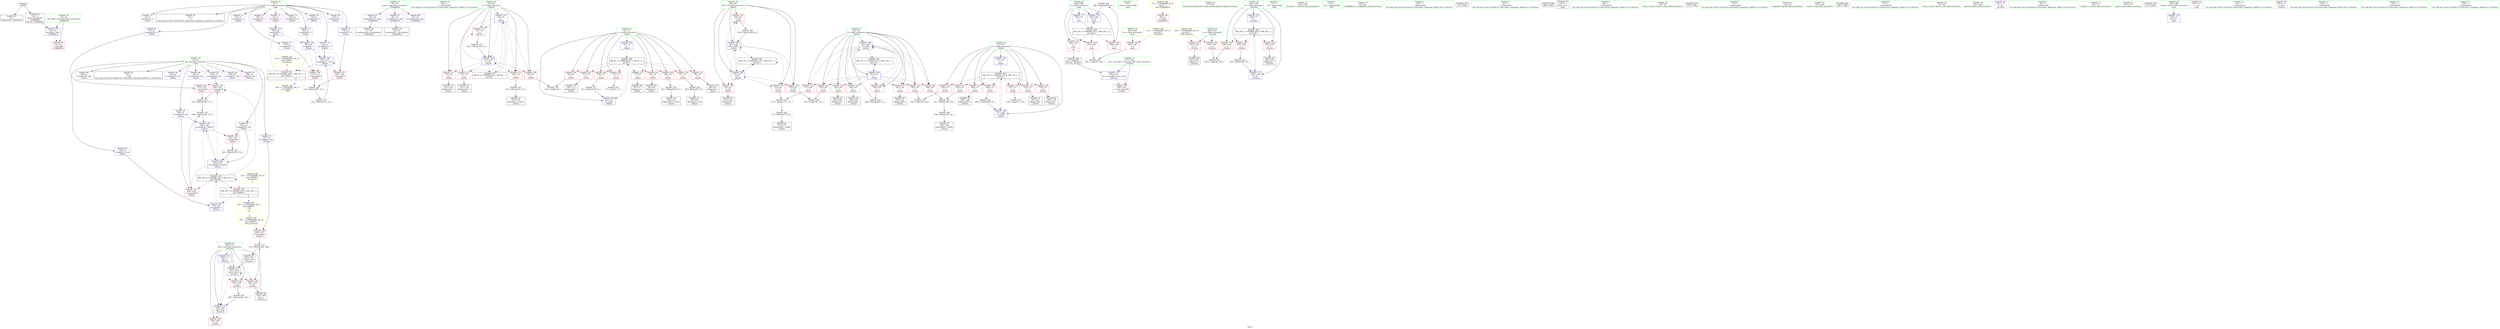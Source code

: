 digraph "SVFG" {
	label="SVFG";

	Node0x561960e31160 [shape=record,color=grey,label="{NodeID: 0\nNullPtr}"];
	Node0x561960e31160 -> Node0x561960e3dd90[style=solid];
	Node0x561960e31160 -> Node0x561960e3de90[style=solid];
	Node0x561960e5acf0 [shape=record,color=yellow,style=double,label="{NodeID: 263\n18V_1 = ENCHI(MR_18V_0)\npts\{100000 \}\nFun[_Z5solvei]}"];
	Node0x561960e5acf0 -> Node0x561960e45550[style=dashed];
	Node0x561960e3e4a0 [shape=record,color=purple,label="{NodeID: 97\n36\<--22\narraydecay3\<--args\n_Z3dbgPKcz\n}"];
	Node0x561960e3e4a0 -> Node0x561960e3e230[style=solid];
	Node0x561960e3c530 [shape=record,color=green,label="{NodeID: 14\n261\<--1\n\<--dummyObj\nCan only get source location for instruction, argument, global var or function.}"];
	Node0x561960e3f000 [shape=record,color=red,label="{NodeID: 111\n110\<--55\n\<--j\n_Z4initv\n}"];
	Node0x561960e3f000 -> Node0x561960e3f8d0[style=solid];
	Node0x561960e3d210 [shape=record,color=green,label="{NodeID: 28\n61\<--62\ni35\<--i35_field_insensitive\n_Z4initv\n}"];
	Node0x561960e3d210 -> Node0x561960e445e0[style=solid];
	Node0x561960e3d210 -> Node0x561960e446b0[style=solid];
	Node0x561960e3d210 -> Node0x561960e44780[style=solid];
	Node0x561960e3d210 -> Node0x561960e44850[style=solid];
	Node0x561960e3d210 -> Node0x561960e46250[style=solid];
	Node0x561960e3d210 -> Node0x561960e464c0[style=solid];
	Node0x561960e49a20 [shape=record,color=grey,label="{NodeID: 208\n168 = Binary(167, 91, )\n}"];
	Node0x561960e49a20 -> Node0x561960e3fdb0[style=solid];
	Node0x561960e442a0 [shape=record,color=red,label="{NodeID: 125\n171\<--59\n\<--l\n_Z4initv\n}"];
	Node0x561960e442a0 -> Node0x561960e49d20[style=solid];
	Node0x561960e3de90 [shape=record,color=black,label="{NodeID: 42\n19\<--3\nfmt\<--dummyVal\n_Z3dbgPKcz\n0th arg _Z3dbgPKcz }"];
	Node0x561960e3de90 -> Node0x561960e45960[style=solid];
	Node0x561960e4af20 [shape=record,color=grey,label="{NodeID: 222\n299 = Binary(298, 91, )\n}"];
	Node0x561960e4af20 -> Node0x561960e46db0[style=solid];
	Node0x561960e44e00 [shape=record,color=red,label="{NodeID: 139\n263\<--222\n\<--test_case.addr\n_Z5solvei\n}"];
	Node0x561960e3fa70 [shape=record,color=black,label="{NodeID: 56\n121\<--120\nidxprom21\<--\n_Z4initv\n}"];
	Node0x561960e45960 [shape=record,color=blue,label="{NodeID: 153\n20\<--19\nfmt.addr\<--fmt\n_Z3dbgPKcz\n}"];
	Node0x561960e45960 -> Node0x561960e3e640[style=dashed];
	Node0x561960e405d0 [shape=record,color=purple,label="{NodeID: 70\n79\<--5\narrayidx\<--c\n_Z4initv\n}"];
	Node0x561960e586a0 [shape=record,color=black,label="{NodeID: 250\nMR_8V_2 = PHI(MR_8V_4, MR_8V_1, )\npts\{56 \}\n}"];
	Node0x561960e586a0 -> Node0x561960e45ca0[style=dashed];
	Node0x561960e464c0 [shape=record,color=blue,label="{NodeID: 167\n61\<--199\ni35\<--inc62\n_Z4initv\n}"];
	Node0x561960e464c0 -> Node0x561960e445e0[style=dashed];
	Node0x561960e464c0 -> Node0x561960e446b0[style=dashed];
	Node0x561960e464c0 -> Node0x561960e44780[style=dashed];
	Node0x561960e464c0 -> Node0x561960e44850[style=dashed];
	Node0x561960e464c0 -> Node0x561960e46250[style=dashed];
	Node0x561960e464c0 -> Node0x561960e464c0[style=dashed];
	Node0x561960e464c0 -> Node0x561960e55ea0[style=dashed];
	Node0x561960e41130 [shape=record,color=purple,label="{NodeID: 84\n160\<--8\narrayidx40\<--dp\n_Z4initv\n}"];
	Node0x561960e3b270 [shape=record,color=green,label="{NodeID: 1\n4\<--1\nstdout\<--dummyObj\nGlob }"];
	Node0x561960e3e570 [shape=record,color=red,label="{NodeID: 98\n30\<--4\n\<--stdout\n_Z3dbgPKcz\n}"];
	Node0x561960e3c630 [shape=record,color=green,label="{NodeID: 15\n5\<--7\nc\<--c_field_insensitive\nGlob }"];
	Node0x561960e3c630 -> Node0x561960e3df60[style=solid];
	Node0x561960e3c630 -> Node0x561960e405d0[style=solid];
	Node0x561960e3c630 -> Node0x561960e406a0[style=solid];
	Node0x561960e3c630 -> Node0x561960e40770[style=solid];
	Node0x561960e3c630 -> Node0x561960e40840[style=solid];
	Node0x561960e3c630 -> Node0x561960e40910[style=solid];
	Node0x561960e3c630 -> Node0x561960e409e0[style=solid];
	Node0x561960e3c630 -> Node0x561960e40ab0[style=solid];
	Node0x561960e3c630 -> Node0x561960e40b80[style=solid];
	Node0x561960e3c630 -> Node0x561960e40c50[style=solid];
	Node0x561960e3c630 -> Node0x561960e40d20[style=solid];
	Node0x561960e3c630 -> Node0x561960e40df0[style=solid];
	Node0x561960e3c630 -> Node0x561960e40ec0[style=solid];
	Node0x561960e3f0d0 [shape=record,color=red,label="{NodeID: 112\n120\<--55\n\<--j\n_Z4initv\n}"];
	Node0x561960e3f0d0 -> Node0x561960e3fa70[style=solid];
	Node0x561960e3d2e0 [shape=record,color=green,label="{NodeID: 29\n67\<--68\nllvm.memset.p0i8.i64\<--llvm.memset.p0i8.i64_field_insensitive\n}"];
	Node0x561960e49ba0 [shape=record,color=grey,label="{NodeID: 209\n174 = Binary(173, 91, )\n}"];
	Node0x561960e49ba0 -> Node0x561960e3fe80[style=solid];
	Node0x561960e44370 [shape=record,color=red,label="{NodeID: 126\n182\<--59\n\<--l\n_Z4initv\n}"];
	Node0x561960e44370 -> Node0x561960e40020[style=solid];
	Node0x561960e3df60 [shape=record,color=black,label="{NodeID: 43\n6\<--5\n\<--c\nCan only get source location for instruction, argument, global var or function.}"];
	Node0x561960e4b0a0 [shape=record,color=grey,label="{NodeID: 223\n115 = Binary(114, 116, )\n}"];
	Node0x561960e4b0a0 -> Node0x561960e45d70[style=solid];
	Node0x561960e44ed0 [shape=record,color=red,label="{NodeID: 140\n239\<--224\n\<--n\n_Z5solvei\n}"];
	Node0x561960e44ed0 -> Node0x561960e4b9a0[style=solid];
	Node0x561960e3fb40 [shape=record,color=black,label="{NodeID: 57\n142\<--141\nidxprom29\<--\n_Z4initv\n}"];
	Node0x561960e45a30 [shape=record,color=blue,label="{NodeID: 154\n53\<--71\ni\<--\n_Z4initv\n}"];
	Node0x561960e45a30 -> Node0x561960e581a0[style=dashed];
	Node0x561960e406a0 [shape=record,color=purple,label="{NodeID: 71\n82\<--5\narrayidx2\<--c\n_Z4initv\n}"];
	Node0x561960e406a0 -> Node0x561960e45b00[style=solid];
	Node0x561960e58ba0 [shape=record,color=black,label="{NodeID: 251\nMR_16V_2 = PHI(MR_16V_5, MR_16V_1, )\npts\{70000 \}\n|{|<s2>8}}"];
	Node0x561960e58ba0 -> Node0x561960e44b90[style=dashed];
	Node0x561960e58ba0 -> Node0x561960e45b00[style=dashed];
	Node0x561960e58ba0:s2 -> Node0x561960e5d360[style=dashed,color=blue];
	Node0x561960e46590 [shape=record,color=blue,label="{NodeID: 168\n59\<--204\nl\<--inc65\n_Z4initv\n}"];
	Node0x561960e46590 -> Node0x561960e43f60[style=dashed];
	Node0x561960e46590 -> Node0x561960e44030[style=dashed];
	Node0x561960e46590 -> Node0x561960e44100[style=dashed];
	Node0x561960e46590 -> Node0x561960e441d0[style=dashed];
	Node0x561960e46590 -> Node0x561960e442a0[style=dashed];
	Node0x561960e46590 -> Node0x561960e44370[style=dashed];
	Node0x561960e46590 -> Node0x561960e44440[style=dashed];
	Node0x561960e46590 -> Node0x561960e44510[style=dashed];
	Node0x561960e46590 -> Node0x561960e46590[style=dashed];
	Node0x561960e46590 -> Node0x561960e559a0[style=dashed];
	Node0x561960e41200 [shape=record,color=purple,label="{NodeID: 85\n163\<--8\narrayidx42\<--dp\n_Z4initv\n}"];
	Node0x561960e41200 -> Node0x561960e44ac0[style=solid];
	Node0x561960e3b300 [shape=record,color=green,label="{NodeID: 2\n11\<--1\n.str\<--dummyObj\nGlob }"];
	Node0x561960e5aee0 [shape=record,color=yellow,style=double,label="{NodeID: 265\n31V_1 = ENCHI(MR_31V_0)\npts\{282 \}\nFun[main]}"];
	Node0x561960e5aee0 -> Node0x561960e45620[style=dashed];
	Node0x561960e3e640 [shape=record,color=red,label="{NodeID: 99\n31\<--20\n\<--fmt.addr\n_Z3dbgPKcz\n}"];
	Node0x561960e3c730 [shape=record,color=green,label="{NodeID: 16\n8\<--10\ndp\<--dp_field_insensitive\nGlob }"];
	Node0x561960e3c730 -> Node0x561960e3e060[style=solid];
	Node0x561960e3c730 -> Node0x561960e40f90[style=solid];
	Node0x561960e3c730 -> Node0x561960e41060[style=solid];
	Node0x561960e3c730 -> Node0x561960e41130[style=solid];
	Node0x561960e3c730 -> Node0x561960e41200[style=solid];
	Node0x561960e3c730 -> Node0x561960e412d0[style=solid];
	Node0x561960e3c730 -> Node0x561960e413a0[style=solid];
	Node0x561960e3c730 -> Node0x561960e41470[style=solid];
	Node0x561960e3c730 -> Node0x561960e41540[style=solid];
	Node0x561960e3c730 -> Node0x561960e41610[style=solid];
	Node0x561960e3c730 -> Node0x561960e416e0[style=solid];
	Node0x561960e3f1a0 [shape=record,color=red,label="{NodeID: 113\n125\<--55\n\<--j\n_Z4initv\n}"];
	Node0x561960e3f1a0 -> Node0x561960e4a620[style=solid];
	Node0x561960e3d3e0 [shape=record,color=green,label="{NodeID: 30\n218\<--219\n_Z5solvei\<--_Z5solvei_field_insensitive\n}"];
	Node0x561960e5d360 [shape=record,color=yellow,style=double,label="{NodeID: 293\n16V_2 = CSCHI(MR_16V_1)\npts\{70000 \}\nCS[]}"];
	Node0x561960e49d20 [shape=record,color=grey,label="{NodeID: 210\n173 = Binary(171, 172, )\n}"];
	Node0x561960e49d20 -> Node0x561960e49ba0[style=solid];
	Node0x561960e44440 [shape=record,color=red,label="{NodeID: 127\n191\<--59\n\<--l\n_Z4initv\n}"];
	Node0x561960e44440 -> Node0x561960e401c0[style=solid];
	Node0x561960e3e060 [shape=record,color=black,label="{NodeID: 44\n9\<--8\n\<--dp\nCan only get source location for instruction, argument, global var or function.}"];
	Node0x561960e4b220 [shape=record,color=grey,label="{NodeID: 224\n114 = Binary(105, 113, )\n}"];
	Node0x561960e4b220 -> Node0x561960e4b0a0[style=solid];
	Node0x561960e44fa0 [shape=record,color=red,label="{NodeID: 141\n242\<--224\n\<--n\n_Z5solvei\n}"];
	Node0x561960e44fa0 -> Node0x561960e40290[style=solid];
	Node0x561960e3fc10 [shape=record,color=black,label="{NodeID: 58\n159\<--158\nidxprom39\<--\n_Z4initv\n}"];
	Node0x561960e45b00 [shape=record,color=blue,label="{NodeID: 155\n82\<--84\narrayidx2\<--\n_Z4initv\n}"];
	Node0x561960e45b00 -> Node0x561960e45bd0[style=dashed];
	Node0x561960e40770 [shape=record,color=purple,label="{NodeID: 72\n87\<--5\narrayidx4\<--c\n_Z4initv\n}"];
	Node0x561960e46660 [shape=record,color=blue,label="{NodeID: 169\n57\<--209\nn\<--inc68\n_Z4initv\n}"];
	Node0x561960e46660 -> Node0x561960e554a0[style=dashed];
	Node0x561960e412d0 [shape=record,color=purple,label="{NodeID: 86\n181\<--8\narrayidx52\<--dp\n_Z4initv\n}"];
	Node0x561960e3b5b0 [shape=record,color=green,label="{NodeID: 3\n13\<--1\n.str.1\<--dummyObj\nGlob }"];
	Node0x561960e3e710 [shape=record,color=red,label="{NodeID: 100\n73\<--53\n\<--i\n_Z4initv\n}"];
	Node0x561960e3e710 -> Node0x561960e4bfa0[style=solid];
	Node0x561960e3c830 [shape=record,color=green,label="{NodeID: 17\n15\<--16\n_Z3dbgPKcz\<--_Z3dbgPKcz_field_insensitive\n}"];
	Node0x561960e3f270 [shape=record,color=red,label="{NodeID: 114\n137\<--57\n\<--n\n_Z4initv\n}"];
	Node0x561960e3f270 -> Node0x561960e4bca0[style=solid];
	Node0x561960e3d4e0 [shape=record,color=green,label="{NodeID: 31\n222\<--223\ntest_case.addr\<--test_case.addr_field_insensitive\n_Z5solvei\n}"];
	Node0x561960e3d4e0 -> Node0x561960e44e00[style=solid];
	Node0x561960e3d4e0 -> Node0x561960e46730[style=solid];
	Node0x561960e5d4c0 [shape=record,color=yellow,style=double,label="{NodeID: 294\n18V_2 = CSCHI(MR_18V_1)\npts\{100000 \}\nCS[]|{<s0>10}}"];
	Node0x561960e5d4c0:s0 -> Node0x561960e5acf0[style=dashed,color=red];
	Node0x561960e49ea0 [shape=record,color=grey,label="{NodeID: 211\n251 = Binary(250, 248, )\n}"];
	Node0x561960e49ea0 -> Node0x561960e40500[style=solid];
	Node0x561960e44510 [shape=record,color=red,label="{NodeID: 128\n203\<--59\n\<--l\n_Z4initv\n}"];
	Node0x561960e44510 -> Node0x561960e4aaa0[style=solid];
	Node0x561960e3e160 [shape=record,color=black,label="{NodeID: 45\n26\<--25\narraydecay1\<--arraydecay\n_Z3dbgPKcz\n}"];
	Node0x561960e4b3a0 [shape=record,color=grey,label="{NodeID: 225\n107 = Binary(106, 91, )\n}"];
	Node0x561960e4b3a0 -> Node0x561960e3f800[style=solid];
	Node0x561960e45070 [shape=record,color=red,label="{NodeID: 142\n249\<--226\n\<--ans\n_Z5solvei\n}"];
	Node0x561960e45070 -> Node0x561960e40430[style=solid];
	Node0x561960e3fce0 [shape=record,color=black,label="{NodeID: 59\n162\<--161\nidxprom41\<--\n_Z4initv\n}"];
	Node0x561960e54fa0 [shape=record,color=black,label="{NodeID: 239\nMR_18V_4 = PHI(MR_18V_5, MR_18V_3, )\npts\{100000 \}\n}"];
	Node0x561960e54fa0 -> Node0x561960e44ac0[style=dashed];
	Node0x561960e54fa0 -> Node0x561960e44c60[style=dashed];
	Node0x561960e54fa0 -> Node0x561960e46320[style=dashed];
	Node0x561960e54fa0 -> Node0x561960e54fa0[style=dashed];
	Node0x561960e54fa0 -> Node0x561960e563a0[style=dashed];
	Node0x561960e45bd0 [shape=record,color=blue,label="{NodeID: 156\n88\<--84\narrayidx5\<--\n_Z4initv\n}"];
	Node0x561960e45bd0 -> Node0x561960e44920[style=dashed];
	Node0x561960e45bd0 -> Node0x561960e449f0[style=dashed];
	Node0x561960e45bd0 -> Node0x561960e45d70[style=dashed];
	Node0x561960e45bd0 -> Node0x561960e58ba0[style=dashed];
	Node0x561960e40840 [shape=record,color=purple,label="{NodeID: 73\n88\<--5\narrayidx5\<--c\n_Z4initv\n}"];
	Node0x561960e40840 -> Node0x561960e45bd0[style=solid];
	Node0x561960e46730 [shape=record,color=blue,label="{NodeID: 170\n222\<--221\ntest_case.addr\<--test_case\n_Z5solvei\n}"];
	Node0x561960e46730 -> Node0x561960e44e00[style=dashed];
	Node0x561960e413a0 [shape=record,color=purple,label="{NodeID: 87\n184\<--8\narrayidx54\<--dp\n_Z4initv\n}"];
	Node0x561960e413a0 -> Node0x561960e44c60[style=solid];
	Node0x561960e413a0 -> Node0x561960e46320[style=solid];
	Node0x561960e3b640 [shape=record,color=green,label="{NodeID: 4\n64\<--1\n\<--dummyObj\nCan only get source location for instruction, argument, global var or function.}"];
	Node0x561960e5b0a0 [shape=record,color=yellow,style=double,label="{NodeID: 267\n16V_1 = ENCHI(MR_16V_0)\npts\{70000 \}\nFun[main]|{<s0>8}}"];
	Node0x561960e5b0a0:s0 -> Node0x561960e58ba0[style=dashed,color=red];
	Node0x561960e3e7e0 [shape=record,color=red,label="{NodeID: 101\n77\<--53\n\<--i\n_Z4initv\n}"];
	Node0x561960e3e7e0 -> Node0x561960e3f3f0[style=solid];
	Node0x561960e3c930 [shape=record,color=green,label="{NodeID: 18\n20\<--21\nfmt.addr\<--fmt.addr_field_insensitive\n_Z3dbgPKcz\n}"];
	Node0x561960e3c930 -> Node0x561960e3e640[style=solid];
	Node0x561960e3c930 -> Node0x561960e45960[style=solid];
	Node0x561960e3f340 [shape=record,color=red,label="{NodeID: 115\n141\<--57\n\<--n\n_Z4initv\n}"];
	Node0x561960e3f340 -> Node0x561960e3fb40[style=solid];
	Node0x561960e3d5b0 [shape=record,color=green,label="{NodeID: 32\n224\<--225\nn\<--n_field_insensitive\n_Z5solvei\n}"];
	Node0x561960e3d5b0 -> Node0x561960e44ed0[style=solid];
	Node0x561960e3d5b0 -> Node0x561960e44fa0[style=solid];
	Node0x561960e67ac0 [shape=record,color=black,label="{NodeID: 295\n33 = PHI()\n}"];
	Node0x561960e4a020 [shape=record,color=grey,label="{NodeID: 212\n178 = Binary(164, 177, )\n}"];
	Node0x561960e4a020 -> Node0x561960e4a4a0[style=solid];
	Node0x561960e445e0 [shape=record,color=red,label="{NodeID: 129\n154\<--61\n\<--i35\n_Z4initv\n}"];
	Node0x561960e445e0 -> Node0x561960e4b820[style=solid];
	Node0x561960e3e230 [shape=record,color=black,label="{NodeID: 46\n37\<--36\narraydecay34\<--arraydecay3\n_Z3dbgPKcz\n}"];
	Node0x561960e4b520 [shape=record,color=grey,label="{NodeID: 226\n98 = Binary(97, 91, )\n}"];
	Node0x561960e4b520 -> Node0x561960e3f660[style=solid];
	Node0x561960e45140 [shape=record,color=red,label="{NodeID: 143\n259\<--226\n\<--ans\n_Z5solvei\n}"];
	Node0x561960e45140 -> Node0x561960e498e0[style=solid];
	Node0x561960e3fdb0 [shape=record,color=black,label="{NodeID: 60\n169\<--168\nidxprom45\<--sub44\n_Z4initv\n}"];
	Node0x561960e554a0 [shape=record,color=black,label="{NodeID: 240\nMR_10V_3 = PHI(MR_10V_4, MR_10V_2, )\npts\{58 \}\n}"];
	Node0x561960e554a0 -> Node0x561960e3f270[style=dashed];
	Node0x561960e554a0 -> Node0x561960e3f340[style=dashed];
	Node0x561960e554a0 -> Node0x561960e43b50[style=dashed];
	Node0x561960e554a0 -> Node0x561960e43c20[style=dashed];
	Node0x561960e554a0 -> Node0x561960e43cf0[style=dashed];
	Node0x561960e554a0 -> Node0x561960e43dc0[style=dashed];
	Node0x561960e554a0 -> Node0x561960e43e90[style=dashed];
	Node0x561960e554a0 -> Node0x561960e46660[style=dashed];
	Node0x561960e45ca0 [shape=record,color=blue,label="{NodeID: 157\n55\<--91\nj\<--\n_Z4initv\n}"];
	Node0x561960e45ca0 -> Node0x561960e3ee60[style=dashed];
	Node0x561960e45ca0 -> Node0x561960e3ef30[style=dashed];
	Node0x561960e45ca0 -> Node0x561960e3f000[style=dashed];
	Node0x561960e45ca0 -> Node0x561960e3f0d0[style=dashed];
	Node0x561960e45ca0 -> Node0x561960e3f1a0[style=dashed];
	Node0x561960e45ca0 -> Node0x561960e45e40[style=dashed];
	Node0x561960e45ca0 -> Node0x561960e586a0[style=dashed];
	Node0x561960e40910 [shape=record,color=purple,label="{NodeID: 74\n100\<--5\narrayidx10\<--c\n_Z4initv\n}"];
	Node0x561960e46800 [shape=record,color=blue,label="{NodeID: 171\n226\<--71\nans\<--\n_Z5solvei\n}"];
	Node0x561960e46800 -> Node0x561960e45070[style=dashed];
	Node0x561960e46800 -> Node0x561960e45140[style=dashed];
	Node0x561960e46800 -> Node0x561960e469a0[style=dashed];
	Node0x561960e46800 -> Node0x561960e46b40[style=dashed];
	Node0x561960e41470 [shape=record,color=purple,label="{NodeID: 88\n190\<--8\narrayidx57\<--dp\n_Z4initv\n}"];
	Node0x561960e3b6d0 [shape=record,color=green,label="{NodeID: 5\n65\<--1\n\<--dummyObj\nCan only get source location for instruction, argument, global var or function.}"];
	Node0x561960e5b180 [shape=record,color=yellow,style=double,label="{NodeID: 268\n18V_1 = ENCHI(MR_18V_0)\npts\{100000 \}\nFun[main]|{<s0>8}}"];
	Node0x561960e5b180:s0 -> Node0x561960e563a0[style=dashed,color=red];
	Node0x561960e3e8b0 [shape=record,color=red,label="{NodeID: 102\n80\<--53\n\<--i\n_Z4initv\n}"];
	Node0x561960e3e8b0 -> Node0x561960e3f4c0[style=solid];
	Node0x561960e3ca00 [shape=record,color=green,label="{NodeID: 19\n22\<--23\nargs\<--args_field_insensitive\n_Z3dbgPKcz\n}"];
	Node0x561960e3ca00 -> Node0x561960e41a20[style=solid];
	Node0x561960e3ca00 -> Node0x561960e3e3d0[style=solid];
	Node0x561960e3ca00 -> Node0x561960e3e4a0[style=solid];
	Node0x561960e43b50 [shape=record,color=red,label="{NodeID: 116\n149\<--57\n\<--n\n_Z4initv\n}"];
	Node0x561960e43b50 -> Node0x561960e4bb20[style=solid];
	Node0x561960e3d680 [shape=record,color=green,label="{NodeID: 33\n226\<--227\nans\<--ans_field_insensitive\n_Z5solvei\n}"];
	Node0x561960e3d680 -> Node0x561960e45070[style=solid];
	Node0x561960e3d680 -> Node0x561960e45140[style=solid];
	Node0x561960e3d680 -> Node0x561960e45210[style=solid];
	Node0x561960e3d680 -> Node0x561960e46800[style=solid];
	Node0x561960e3d680 -> Node0x561960e469a0[style=solid];
	Node0x561960e3d680 -> Node0x561960e46b40[style=solid];
	Node0x561960e67bc0 [shape=record,color=black,label="{NodeID: 296\n266 = PHI()\n}"];
	Node0x561960e4a1a0 [shape=record,color=grey,label="{NodeID: 213\n256 = Binary(255, 91, )\n}"];
	Node0x561960e4a1a0 -> Node0x561960e46a70[style=solid];
	Node0x561960e446b0 [shape=record,color=red,label="{NodeID: 130\n161\<--61\n\<--i35\n_Z4initv\n}"];
	Node0x561960e446b0 -> Node0x561960e3fce0[style=solid];
	Node0x561960e3e300 [shape=record,color=black,label="{NodeID: 47\n278\<--71\nmain_ret\<--\nmain\n}"];
	Node0x561960e4b6a0 [shape=record,color=grey,label="{NodeID: 227\n102 = Binary(101, 91, )\n}"];
	Node0x561960e4b6a0 -> Node0x561960e3f730[style=solid];
	Node0x561960e45210 [shape=record,color=red,label="{NodeID: 144\n264\<--226\n\<--ans\n_Z5solvei\n}"];
	Node0x561960e3fe80 [shape=record,color=black,label="{NodeID: 61\n175\<--174\nidxprom49\<--sub48\n_Z4initv\n}"];
	Node0x561960e559a0 [shape=record,color=black,label="{NodeID: 241\nMR_12V_2 = PHI(MR_12V_4, MR_12V_1, )\npts\{60 \}\n}"];
	Node0x561960e559a0 -> Node0x561960e46180[style=dashed];
	Node0x561960e45d70 [shape=record,color=blue,label="{NodeID: 158\n122\<--115\narrayidx22\<--rem\n_Z4initv\n}"];
	Node0x561960e45d70 -> Node0x561960e44920[style=dashed];
	Node0x561960e45d70 -> Node0x561960e449f0[style=dashed];
	Node0x561960e45d70 -> Node0x561960e45d70[style=dashed];
	Node0x561960e45d70 -> Node0x561960e58ba0[style=dashed];
	Node0x561960e409e0 [shape=record,color=purple,label="{NodeID: 75\n104\<--5\narrayidx13\<--c\n_Z4initv\n}"];
	Node0x561960e409e0 -> Node0x561960e44920[style=solid];
	Node0x561960e468d0 [shape=record,color=blue,label="{NodeID: 172\n228\<--71\ni\<--\n_Z5solvei\n}"];
	Node0x561960e468d0 -> Node0x561960e568a0[style=dashed];
	Node0x561960e41540 [shape=record,color=purple,label="{NodeID: 89\n193\<--8\narrayidx59\<--dp\n_Z4initv\n}"];
	Node0x561960e41540 -> Node0x561960e44d30[style=solid];
	Node0x561960e41540 -> Node0x561960e463f0[style=solid];
	Node0x561960e3b760 [shape=record,color=green,label="{NodeID: 6\n66\<--1\n\<--dummyObj\nCan only get source location for instruction, argument, global var or function.}"];
	Node0x561960e5b260 [shape=record,color=yellow,style=double,label="{NodeID: 269\n2V_1 = ENCHI(MR_2V_0)\npts\{1 \}\nFun[_Z3dbgPKcz]}"];
	Node0x561960e5b260 -> Node0x561960e3e570[style=dashed];
	Node0x561960e3e980 [shape=record,color=red,label="{NodeID: 103\n85\<--53\n\<--i\n_Z4initv\n}"];
	Node0x561960e3e980 -> Node0x561960e3f590[style=solid];
	Node0x561960e3cad0 [shape=record,color=green,label="{NodeID: 20\n28\<--29\nllvm.va_start\<--llvm.va_start_field_insensitive\n}"];
	Node0x561960e43c20 [shape=record,color=red,label="{NodeID: 117\n165\<--57\n\<--n\n_Z4initv\n}"];
	Node0x561960e43c20 -> Node0x561960e4a320[style=solid];
	Node0x561960e3d750 [shape=record,color=green,label="{NodeID: 34\n228\<--229\ni\<--i_field_insensitive\n_Z5solvei\n}"];
	Node0x561960e3d750 -> Node0x561960e452e0[style=solid];
	Node0x561960e3d750 -> Node0x561960e453b0[style=solid];
	Node0x561960e3d750 -> Node0x561960e45480[style=solid];
	Node0x561960e3d750 -> Node0x561960e468d0[style=solid];
	Node0x561960e3d750 -> Node0x561960e46a70[style=solid];
	Node0x561960e68220 [shape=record,color=black,label="{NodeID: 297\n232 = PHI()\n}"];
	Node0x561960e4a320 [shape=record,color=grey,label="{NodeID: 214\n167 = Binary(165, 166, )\n}"];
	Node0x561960e4a320 -> Node0x561960e49a20[style=solid];
	Node0x561960e44780 [shape=record,color=red,label="{NodeID: 131\n172\<--61\n\<--i35\n_Z4initv\n}"];
	Node0x561960e44780 -> Node0x561960e49d20[style=solid];
	Node0x561960e3f3f0 [shape=record,color=black,label="{NodeID: 48\n78\<--77\nidxprom\<--\n_Z4initv\n}"];
	Node0x561960e4b820 [shape=record,color=grey,label="{NodeID: 228\n156 = cmp(154, 155, )\n}"];
	Node0x561960e452e0 [shape=record,color=red,label="{NodeID: 145\n238\<--228\n\<--i\n_Z5solvei\n}"];
	Node0x561960e452e0 -> Node0x561960e4b9a0[style=solid];
	Node0x561960e3ff50 [shape=record,color=black,label="{NodeID: 62\n180\<--179\nidxprom51\<--\n_Z4initv\n}"];
	Node0x561960e55ea0 [shape=record,color=black,label="{NodeID: 242\nMR_14V_2 = PHI(MR_14V_3, MR_14V_1, )\npts\{62 \}\n}"];
	Node0x561960e55ea0 -> Node0x561960e46250[style=dashed];
	Node0x561960e55ea0 -> Node0x561960e55ea0[style=dashed];
	Node0x561960e45e40 [shape=record,color=blue,label="{NodeID: 159\n55\<--126\nj\<--inc\n_Z4initv\n}"];
	Node0x561960e45e40 -> Node0x561960e3ee60[style=dashed];
	Node0x561960e45e40 -> Node0x561960e3ef30[style=dashed];
	Node0x561960e45e40 -> Node0x561960e3f000[style=dashed];
	Node0x561960e45e40 -> Node0x561960e3f0d0[style=dashed];
	Node0x561960e45e40 -> Node0x561960e3f1a0[style=dashed];
	Node0x561960e45e40 -> Node0x561960e45e40[style=dashed];
	Node0x561960e45e40 -> Node0x561960e586a0[style=dashed];
	Node0x561960e40ab0 [shape=record,color=purple,label="{NodeID: 76\n109\<--5\narrayidx16\<--c\n_Z4initv\n}"];
	Node0x561960e469a0 [shape=record,color=blue,label="{NodeID: 173\n226\<--252\nans\<--conv3\n_Z5solvei\n}"];
	Node0x561960e469a0 -> Node0x561960e45070[style=dashed];
	Node0x561960e469a0 -> Node0x561960e45140[style=dashed];
	Node0x561960e469a0 -> Node0x561960e469a0[style=dashed];
	Node0x561960e469a0 -> Node0x561960e46b40[style=dashed];
	Node0x561960e41610 [shape=record,color=purple,label="{NodeID: 90\n244\<--8\narrayidx\<--dp\n_Z5solvei\n}"];
	Node0x561960e3bfa0 [shape=record,color=green,label="{NodeID: 7\n71\<--1\n\<--dummyObj\nCan only get source location for instruction, argument, global var or function.}"];
	Node0x561960e3ea50 [shape=record,color=red,label="{NodeID: 104\n94\<--53\n\<--i\n_Z4initv\n}"];
	Node0x561960e3ea50 -> Node0x561960e4c120[style=solid];
	Node0x561960e3cbd0 [shape=record,color=green,label="{NodeID: 21\n34\<--35\nvfprintf\<--vfprintf_field_insensitive\n}"];
	Node0x561960e43cf0 [shape=record,color=red,label="{NodeID: 118\n179\<--57\n\<--n\n_Z4initv\n}"];
	Node0x561960e43cf0 -> Node0x561960e3ff50[style=solid];
	Node0x561960e3d820 [shape=record,color=green,label="{NodeID: 35\n233\<--234\nscanf\<--scanf_field_insensitive\n}"];
	Node0x561960e68320 [shape=record,color=black,label="{NodeID: 298\n288 = PHI()\n}"];
	Node0x561960e4a4a0 [shape=record,color=grey,label="{NodeID: 215\n186 = Binary(185, 178, )\n}"];
	Node0x561960e4a4a0 -> Node0x561960e46320[style=solid];
	Node0x561960e44850 [shape=record,color=red,label="{NodeID: 132\n198\<--61\n\<--i35\n_Z4initv\n}"];
	Node0x561960e44850 -> Node0x561960e4ac20[style=solid];
	Node0x561960e3f4c0 [shape=record,color=black,label="{NodeID: 49\n81\<--80\nidxprom1\<--\n_Z4initv\n}"];
	Node0x561960e4b9a0 [shape=record,color=grey,label="{NodeID: 229\n240 = cmp(238, 239, )\n}"];
	Node0x561960e453b0 [shape=record,color=red,label="{NodeID: 146\n245\<--228\n\<--i\n_Z5solvei\n}"];
	Node0x561960e453b0 -> Node0x561960e40360[style=solid];
	Node0x561960e40020 [shape=record,color=black,label="{NodeID: 63\n183\<--182\nidxprom53\<--\n_Z4initv\n}"];
	Node0x561960e563a0 [shape=record,color=black,label="{NodeID: 243\nMR_18V_2 = PHI(MR_18V_4, MR_18V_1, )\npts\{100000 \}\n|{|<s1>8}}"];
	Node0x561960e563a0 -> Node0x561960e460b0[style=dashed];
	Node0x561960e563a0:s1 -> Node0x561960e5d4c0[style=dashed,color=blue];
	Node0x561960e45f10 [shape=record,color=blue,label="{NodeID: 160\n53\<--131\ni\<--inc24\n_Z4initv\n}"];
	Node0x561960e45f10 -> Node0x561960e581a0[style=dashed];
	Node0x561960e40b80 [shape=record,color=purple,label="{NodeID: 77\n112\<--5\narrayidx18\<--c\n_Z4initv\n}"];
	Node0x561960e40b80 -> Node0x561960e449f0[style=solid];
	Node0x561960e46a70 [shape=record,color=blue,label="{NodeID: 174\n228\<--256\ni\<--inc\n_Z5solvei\n}"];
	Node0x561960e46a70 -> Node0x561960e568a0[style=dashed];
	Node0x561960e416e0 [shape=record,color=purple,label="{NodeID: 91\n247\<--8\narrayidx2\<--dp\n_Z5solvei\n}"];
	Node0x561960e416e0 -> Node0x561960e45550[style=solid];
	Node0x561960e3c030 [shape=record,color=green,label="{NodeID: 8\n75\<--1\n\<--dummyObj\nCan only get source location for instruction, argument, global var or function.}"];
	Node0x561960e3eb20 [shape=record,color=red,label="{NodeID: 105\n97\<--53\n\<--i\n_Z4initv\n}"];
	Node0x561960e3eb20 -> Node0x561960e4b520[style=solid];
	Node0x561960e3ccd0 [shape=record,color=green,label="{NodeID: 22\n39\<--40\nllvm.va_end\<--llvm.va_end_field_insensitive\n}"];
	Node0x561960e43dc0 [shape=record,color=red,label="{NodeID: 119\n188\<--57\n\<--n\n_Z4initv\n}"];
	Node0x561960e43dc0 -> Node0x561960e400f0[style=solid];
	Node0x561960e3d920 [shape=record,color=green,label="{NodeID: 36\n267\<--268\nprintf\<--printf_field_insensitive\n}"];
	Node0x561960e68420 [shape=record,color=black,label="{NodeID: 299\n221 = PHI(295, )\n0th arg _Z5solvei }"];
	Node0x561960e68420 -> Node0x561960e46730[style=solid];
	Node0x561960e4a620 [shape=record,color=grey,label="{NodeID: 216\n126 = Binary(125, 91, )\n}"];
	Node0x561960e4a620 -> Node0x561960e45e40[style=solid];
	Node0x561960e44920 [shape=record,color=red,label="{NodeID: 133\n105\<--104\n\<--arrayidx13\n_Z4initv\n}"];
	Node0x561960e44920 -> Node0x561960e4b220[style=solid];
	Node0x561960e3f590 [shape=record,color=black,label="{NodeID: 50\n86\<--85\nidxprom3\<--\n_Z4initv\n}"];
	Node0x561960e4bb20 [shape=record,color=grey,label="{NodeID: 230\n150 = cmp(148, 149, )\n}"];
	Node0x561960e45480 [shape=record,color=red,label="{NodeID: 147\n255\<--228\n\<--i\n_Z5solvei\n}"];
	Node0x561960e45480 -> Node0x561960e4a1a0[style=solid];
	Node0x561960e400f0 [shape=record,color=black,label="{NodeID: 64\n189\<--188\nidxprom56\<--\n_Z4initv\n}"];
	Node0x561960e568a0 [shape=record,color=black,label="{NodeID: 244\nMR_26V_3 = PHI(MR_26V_4, MR_26V_2, )\npts\{229 \}\n}"];
	Node0x561960e568a0 -> Node0x561960e452e0[style=dashed];
	Node0x561960e568a0 -> Node0x561960e453b0[style=dashed];
	Node0x561960e568a0 -> Node0x561960e45480[style=dashed];
	Node0x561960e568a0 -> Node0x561960e46a70[style=dashed];
	Node0x561960e45fe0 [shape=record,color=blue,label="{NodeID: 161\n57\<--135\nn\<--\n_Z4initv\n}"];
	Node0x561960e45fe0 -> Node0x561960e554a0[style=dashed];
	Node0x561960e40c50 [shape=record,color=purple,label="{NodeID: 78\n119\<--5\narrayidx20\<--c\n_Z4initv\n}"];
	Node0x561960e46b40 [shape=record,color=blue,label="{NodeID: 175\n226\<--260\nans\<--rem\n_Z5solvei\n}"];
	Node0x561960e46b40 -> Node0x561960e45210[style=dashed];
	Node0x561960e417b0 [shape=record,color=purple,label="{NodeID: 92\n231\<--11\n\<--.str\n_Z5solvei\n}"];
	Node0x561960e3c0f0 [shape=record,color=green,label="{NodeID: 9\n84\<--1\n\<--dummyObj\nCan only get source location for instruction, argument, global var or function.}"];
	Node0x561960e3ebf0 [shape=record,color=red,label="{NodeID: 106\n106\<--53\n\<--i\n_Z4initv\n}"];
	Node0x561960e3ebf0 -> Node0x561960e4b3a0[style=solid];
	Node0x561960e3cdd0 [shape=record,color=green,label="{NodeID: 23\n50\<--51\n_Z4initv\<--_Z4initv_field_insensitive\n}"];
	Node0x561960e43e90 [shape=record,color=red,label="{NodeID: 120\n208\<--57\n\<--n\n_Z4initv\n}"];
	Node0x561960e43e90 -> Node0x561960e4a920[style=solid];
	Node0x561960e3da20 [shape=record,color=green,label="{NodeID: 37\n276\<--277\nmain\<--main_field_insensitive\n}"];
	Node0x561960e68610 [shape=record,color=black,label="{NodeID: 300\n18 = PHI()\n}"];
	Node0x561960e4a7a0 [shape=record,color=grey,label="{NodeID: 217\n131 = Binary(130, 91, )\n}"];
	Node0x561960e4a7a0 -> Node0x561960e45f10[style=solid];
	Node0x561960e449f0 [shape=record,color=red,label="{NodeID: 134\n113\<--112\n\<--arrayidx18\n_Z4initv\n}"];
	Node0x561960e449f0 -> Node0x561960e4b220[style=solid];
	Node0x561960e3f660 [shape=record,color=black,label="{NodeID: 51\n99\<--98\nidxprom9\<--sub\n_Z4initv\n}"];
	Node0x561960e4bca0 [shape=record,color=grey,label="{NodeID: 231\n138 = cmp(137, 139, )\n}"];
	Node0x561960e45550 [shape=record,color=red,label="{NodeID: 148\n248\<--247\n\<--arrayidx2\n_Z5solvei\n}"];
	Node0x561960e45550 -> Node0x561960e49ea0[style=solid];
	Node0x561960e401c0 [shape=record,color=black,label="{NodeID: 65\n192\<--191\nidxprom58\<--\n_Z4initv\n}"];
	Node0x561960e460b0 [shape=record,color=blue,label="{NodeID: 162\n144\<--84\narrayidx31\<--\n_Z4initv\n}"];
	Node0x561960e460b0 -> Node0x561960e54fa0[style=dashed];
	Node0x561960e40d20 [shape=record,color=purple,label="{NodeID: 79\n122\<--5\narrayidx22\<--c\n_Z4initv\n}"];
	Node0x561960e40d20 -> Node0x561960e45d70[style=solid];
	Node0x561960e46c10 [shape=record,color=blue,label="{NodeID: 176\n279\<--71\nretval\<--\nmain\n}"];
	Node0x561960e41880 [shape=record,color=purple,label="{NodeID: 93\n287\<--11\n\<--.str\nmain\n}"];
	Node0x561960e3c1b0 [shape=record,color=green,label="{NodeID: 10\n91\<--1\n\<--dummyObj\nCan only get source location for instruction, argument, global var or function.}"];
	Node0x561960e3ecc0 [shape=record,color=red,label="{NodeID: 107\n117\<--53\n\<--i\n_Z4initv\n}"];
	Node0x561960e3ecc0 -> Node0x561960e3f9a0[style=solid];
	Node0x561960e3ced0 [shape=record,color=green,label="{NodeID: 24\n53\<--54\ni\<--i_field_insensitive\n_Z4initv\n}"];
	Node0x561960e3ced0 -> Node0x561960e3e710[style=solid];
	Node0x561960e3ced0 -> Node0x561960e3e7e0[style=solid];
	Node0x561960e3ced0 -> Node0x561960e3e8b0[style=solid];
	Node0x561960e3ced0 -> Node0x561960e3e980[style=solid];
	Node0x561960e3ced0 -> Node0x561960e3ea50[style=solid];
	Node0x561960e3ced0 -> Node0x561960e3eb20[style=solid];
	Node0x561960e3ced0 -> Node0x561960e3ebf0[style=solid];
	Node0x561960e3ced0 -> Node0x561960e3ecc0[style=solid];
	Node0x561960e3ced0 -> Node0x561960e3ed90[style=solid];
	Node0x561960e3ced0 -> Node0x561960e45a30[style=solid];
	Node0x561960e3ced0 -> Node0x561960e45f10[style=solid];
	Node0x561960e43f60 [shape=record,color=red,label="{NodeID: 121\n148\<--59\n\<--l\n_Z4initv\n}"];
	Node0x561960e43f60 -> Node0x561960e4bb20[style=solid];
	Node0x561960e3db20 [shape=record,color=green,label="{NodeID: 38\n279\<--280\nretval\<--retval_field_insensitive\nmain\n}"];
	Node0x561960e3db20 -> Node0x561960e46c10[style=solid];
	Node0x561960e4a920 [shape=record,color=grey,label="{NodeID: 218\n209 = Binary(208, 91, )\n}"];
	Node0x561960e4a920 -> Node0x561960e46660[style=solid];
	Node0x561960e44ac0 [shape=record,color=red,label="{NodeID: 135\n164\<--163\n\<--arrayidx42\n_Z4initv\n}"];
	Node0x561960e44ac0 -> Node0x561960e4a020[style=solid];
	Node0x561960e3f730 [shape=record,color=black,label="{NodeID: 52\n103\<--102\nidxprom12\<--sub11\n_Z4initv\n}"];
	Node0x561960e4be20 [shape=record,color=grey,label="{NodeID: 232\n293 = cmp(291, 292, )\n}"];
	Node0x561960e45620 [shape=record,color=red,label="{NodeID: 149\n292\<--281\n\<--n\nmain\n}"];
	Node0x561960e45620 -> Node0x561960e4be20[style=solid];
	Node0x561960e40290 [shape=record,color=black,label="{NodeID: 66\n243\<--242\nidxprom\<--\n_Z5solvei\n}"];
	Node0x561960e572a0 [shape=record,color=black,label="{NodeID: 246\nMR_33V_3 = PHI(MR_33V_4, MR_33V_2, )\npts\{284 \}\n}"];
	Node0x561960e572a0 -> Node0x561960e456f0[style=dashed];
	Node0x561960e572a0 -> Node0x561960e457c0[style=dashed];
	Node0x561960e572a0 -> Node0x561960e45890[style=dashed];
	Node0x561960e572a0 -> Node0x561960e46db0[style=dashed];
	Node0x561960e46180 [shape=record,color=blue,label="{NodeID: 163\n59\<--135\nl\<--\n_Z4initv\n}"];
	Node0x561960e46180 -> Node0x561960e43f60[style=dashed];
	Node0x561960e46180 -> Node0x561960e44030[style=dashed];
	Node0x561960e46180 -> Node0x561960e44100[style=dashed];
	Node0x561960e46180 -> Node0x561960e441d0[style=dashed];
	Node0x561960e46180 -> Node0x561960e442a0[style=dashed];
	Node0x561960e46180 -> Node0x561960e44370[style=dashed];
	Node0x561960e46180 -> Node0x561960e44440[style=dashed];
	Node0x561960e46180 -> Node0x561960e44510[style=dashed];
	Node0x561960e46180 -> Node0x561960e46590[style=dashed];
	Node0x561960e46180 -> Node0x561960e559a0[style=dashed];
	Node0x561960e40df0 [shape=record,color=purple,label="{NodeID: 80\n170\<--5\narrayidx46\<--c\n_Z4initv\n}"];
	Node0x561960e46ce0 [shape=record,color=blue,label="{NodeID: 177\n283\<--91\ni\<--\nmain\n}"];
	Node0x561960e46ce0 -> Node0x561960e572a0[style=dashed];
	Node0x561960e41950 [shape=record,color=purple,label="{NodeID: 94\n265\<--13\n\<--.str.1\n_Z5solvei\n}"];
	Node0x561960e3c270 [shape=record,color=green,label="{NodeID: 11\n116\<--1\n\<--dummyObj\nCan only get source location for instruction, argument, global var or function.}"];
	Node0x561960e3ed90 [shape=record,color=red,label="{NodeID: 108\n130\<--53\n\<--i\n_Z4initv\n}"];
	Node0x561960e3ed90 -> Node0x561960e4a7a0[style=solid];
	Node0x561960e3cfa0 [shape=record,color=green,label="{NodeID: 25\n55\<--56\nj\<--j_field_insensitive\n_Z4initv\n}"];
	Node0x561960e3cfa0 -> Node0x561960e3ee60[style=solid];
	Node0x561960e3cfa0 -> Node0x561960e3ef30[style=solid];
	Node0x561960e3cfa0 -> Node0x561960e3f000[style=solid];
	Node0x561960e3cfa0 -> Node0x561960e3f0d0[style=solid];
	Node0x561960e3cfa0 -> Node0x561960e3f1a0[style=solid];
	Node0x561960e3cfa0 -> Node0x561960e45ca0[style=solid];
	Node0x561960e3cfa0 -> Node0x561960e45e40[style=solid];
	Node0x561960e44030 [shape=record,color=red,label="{NodeID: 122\n155\<--59\n\<--l\n_Z4initv\n}"];
	Node0x561960e44030 -> Node0x561960e4b820[style=solid];
	Node0x561960e3dbf0 [shape=record,color=green,label="{NodeID: 39\n281\<--282\nn\<--n_field_insensitive\nmain\n}"];
	Node0x561960e3dbf0 -> Node0x561960e45620[style=solid];
	Node0x561960e4aaa0 [shape=record,color=grey,label="{NodeID: 219\n204 = Binary(203, 91, )\n}"];
	Node0x561960e4aaa0 -> Node0x561960e46590[style=solid];
	Node0x561960e44b90 [shape=record,color=red,label="{NodeID: 136\n177\<--176\n\<--arrayidx50\n_Z4initv\n}"];
	Node0x561960e44b90 -> Node0x561960e4a020[style=solid];
	Node0x561960e3f800 [shape=record,color=black,label="{NodeID: 53\n108\<--107\nidxprom15\<--sub14\n_Z4initv\n}"];
	Node0x561960e4bfa0 [shape=record,color=grey,label="{NodeID: 233\n74 = cmp(73, 75, )\n}"];
	Node0x561960e456f0 [shape=record,color=red,label="{NodeID: 150\n291\<--283\n\<--i\nmain\n}"];
	Node0x561960e456f0 -> Node0x561960e4be20[style=solid];
	Node0x561960e40360 [shape=record,color=black,label="{NodeID: 67\n246\<--245\nidxprom1\<--\n_Z5solvei\n}"];
	Node0x561960e46250 [shape=record,color=blue,label="{NodeID: 164\n61\<--91\ni35\<--\n_Z4initv\n}"];
	Node0x561960e46250 -> Node0x561960e445e0[style=dashed];
	Node0x561960e46250 -> Node0x561960e446b0[style=dashed];
	Node0x561960e46250 -> Node0x561960e44780[style=dashed];
	Node0x561960e46250 -> Node0x561960e44850[style=dashed];
	Node0x561960e46250 -> Node0x561960e46250[style=dashed];
	Node0x561960e46250 -> Node0x561960e464c0[style=dashed];
	Node0x561960e46250 -> Node0x561960e55ea0[style=dashed];
	Node0x561960e40ec0 [shape=record,color=purple,label="{NodeID: 81\n176\<--5\narrayidx50\<--c\n_Z4initv\n}"];
	Node0x561960e40ec0 -> Node0x561960e44b90[style=solid];
	Node0x561960e46db0 [shape=record,color=blue,label="{NodeID: 178\n283\<--299\ni\<--inc\nmain\n}"];
	Node0x561960e46db0 -> Node0x561960e572a0[style=dashed];
	Node0x561960e41a20 [shape=record,color=purple,label="{NodeID: 95\n25\<--22\narraydecay\<--args\n_Z3dbgPKcz\n}"];
	Node0x561960e41a20 -> Node0x561960e3e160[style=solid];
	Node0x561960e3c330 [shape=record,color=green,label="{NodeID: 12\n135\<--1\n\<--dummyObj\nCan only get source location for instruction, argument, global var or function.}"];
	Node0x561960e3ee60 [shape=record,color=red,label="{NodeID: 109\n93\<--55\n\<--j\n_Z4initv\n}"];
	Node0x561960e3ee60 -> Node0x561960e4c120[style=solid];
	Node0x561960e3d070 [shape=record,color=green,label="{NodeID: 26\n57\<--58\nn\<--n_field_insensitive\n_Z4initv\n}"];
	Node0x561960e3d070 -> Node0x561960e3f270[style=solid];
	Node0x561960e3d070 -> Node0x561960e3f340[style=solid];
	Node0x561960e3d070 -> Node0x561960e43b50[style=solid];
	Node0x561960e3d070 -> Node0x561960e43c20[style=solid];
	Node0x561960e3d070 -> Node0x561960e43cf0[style=solid];
	Node0x561960e3d070 -> Node0x561960e43dc0[style=solid];
	Node0x561960e3d070 -> Node0x561960e43e90[style=solid];
	Node0x561960e3d070 -> Node0x561960e45fe0[style=solid];
	Node0x561960e3d070 -> Node0x561960e46660[style=solid];
	Node0x561960e44100 [shape=record,color=red,label="{NodeID: 123\n158\<--59\n\<--l\n_Z4initv\n}"];
	Node0x561960e44100 -> Node0x561960e3fc10[style=solid];
	Node0x561960e3dcc0 [shape=record,color=green,label="{NodeID: 40\n283\<--284\ni\<--i_field_insensitive\nmain\n}"];
	Node0x561960e3dcc0 -> Node0x561960e456f0[style=solid];
	Node0x561960e3dcc0 -> Node0x561960e457c0[style=solid];
	Node0x561960e3dcc0 -> Node0x561960e45890[style=solid];
	Node0x561960e3dcc0 -> Node0x561960e46ce0[style=solid];
	Node0x561960e3dcc0 -> Node0x561960e46db0[style=solid];
	Node0x561960e4ac20 [shape=record,color=grey,label="{NodeID: 220\n199 = Binary(198, 91, )\n}"];
	Node0x561960e4ac20 -> Node0x561960e464c0[style=solid];
	Node0x561960e44c60 [shape=record,color=red,label="{NodeID: 137\n185\<--184\n\<--arrayidx54\n_Z4initv\n}"];
	Node0x561960e44c60 -> Node0x561960e4a4a0[style=solid];
	Node0x561960e3f8d0 [shape=record,color=black,label="{NodeID: 54\n111\<--110\nidxprom17\<--\n_Z4initv\n}"];
	Node0x561960e4c120 [shape=record,color=grey,label="{NodeID: 234\n95 = cmp(93, 94, )\n}"];
	Node0x561960e457c0 [shape=record,color=red,label="{NodeID: 151\n295\<--283\n\<--i\nmain\n|{<s0>10}}"];
	Node0x561960e457c0:s0 -> Node0x561960e68420[style=solid,color=red];
	Node0x561960e40430 [shape=record,color=black,label="{NodeID: 68\n250\<--249\nconv\<--\n_Z5solvei\n}"];
	Node0x561960e40430 -> Node0x561960e49ea0[style=solid];
	Node0x561960e46320 [shape=record,color=blue,label="{NodeID: 165\n184\<--186\narrayidx54\<--add55\n_Z4initv\n}"];
	Node0x561960e46320 -> Node0x561960e44d30[style=dashed];
	Node0x561960e46320 -> Node0x561960e463f0[style=dashed];
	Node0x561960e40f90 [shape=record,color=purple,label="{NodeID: 82\n143\<--8\narrayidx30\<--dp\n_Z4initv\n}"];
	Node0x561960e5ac10 [shape=record,color=yellow,style=double,label="{NodeID: 262\n22V_1 = ENCHI(MR_22V_0)\npts\{225 \}\nFun[_Z5solvei]}"];
	Node0x561960e5ac10 -> Node0x561960e44ed0[style=dashed];
	Node0x561960e5ac10 -> Node0x561960e44fa0[style=dashed];
	Node0x561960e3e3d0 [shape=record,color=purple,label="{NodeID: 96\n32\<--22\narraydecay2\<--args\n_Z3dbgPKcz\n}"];
	Node0x561960e3c430 [shape=record,color=green,label="{NodeID: 13\n139\<--1\n\<--dummyObj\nCan only get source location for instruction, argument, global var or function.}"];
	Node0x561960e3ef30 [shape=record,color=red,label="{NodeID: 110\n101\<--55\n\<--j\n_Z4initv\n}"];
	Node0x561960e3ef30 -> Node0x561960e4b6a0[style=solid];
	Node0x561960e3d140 [shape=record,color=green,label="{NodeID: 27\n59\<--60\nl\<--l_field_insensitive\n_Z4initv\n}"];
	Node0x561960e3d140 -> Node0x561960e43f60[style=solid];
	Node0x561960e3d140 -> Node0x561960e44030[style=solid];
	Node0x561960e3d140 -> Node0x561960e44100[style=solid];
	Node0x561960e3d140 -> Node0x561960e441d0[style=solid];
	Node0x561960e3d140 -> Node0x561960e442a0[style=solid];
	Node0x561960e3d140 -> Node0x561960e44370[style=solid];
	Node0x561960e3d140 -> Node0x561960e44440[style=solid];
	Node0x561960e3d140 -> Node0x561960e44510[style=solid];
	Node0x561960e3d140 -> Node0x561960e46180[style=solid];
	Node0x561960e3d140 -> Node0x561960e46590[style=solid];
	Node0x561960e498e0 [shape=record,color=grey,label="{NodeID: 207\n260 = Binary(259, 261, )\n}"];
	Node0x561960e498e0 -> Node0x561960e46b40[style=solid];
	Node0x561960e441d0 [shape=record,color=red,label="{NodeID: 124\n166\<--59\n\<--l\n_Z4initv\n}"];
	Node0x561960e441d0 -> Node0x561960e4a320[style=solid];
	Node0x561960e3dd90 [shape=record,color=black,label="{NodeID: 41\n2\<--3\ndummyVal\<--dummyVal\n}"];
	Node0x561960e4ada0 [shape=record,color=grey,label="{NodeID: 221\n195 = Binary(194, 116, )\n}"];
	Node0x561960e4ada0 -> Node0x561960e463f0[style=solid];
	Node0x561960e44d30 [shape=record,color=red,label="{NodeID: 138\n194\<--193\n\<--arrayidx59\n_Z4initv\n}"];
	Node0x561960e44d30 -> Node0x561960e4ada0[style=solid];
	Node0x561960e3f9a0 [shape=record,color=black,label="{NodeID: 55\n118\<--117\nidxprom19\<--\n_Z4initv\n}"];
	Node0x561960e45890 [shape=record,color=red,label="{NodeID: 152\n298\<--283\n\<--i\nmain\n}"];
	Node0x561960e45890 -> Node0x561960e4af20[style=solid];
	Node0x561960e40500 [shape=record,color=black,label="{NodeID: 69\n252\<--251\nconv3\<--add\n_Z5solvei\n}"];
	Node0x561960e40500 -> Node0x561960e469a0[style=solid];
	Node0x561960e581a0 [shape=record,color=black,label="{NodeID: 249\nMR_6V_3 = PHI(MR_6V_4, MR_6V_2, )\npts\{54 \}\n}"];
	Node0x561960e581a0 -> Node0x561960e3e710[style=dashed];
	Node0x561960e581a0 -> Node0x561960e3e7e0[style=dashed];
	Node0x561960e581a0 -> Node0x561960e3e8b0[style=dashed];
	Node0x561960e581a0 -> Node0x561960e3e980[style=dashed];
	Node0x561960e581a0 -> Node0x561960e3ea50[style=dashed];
	Node0x561960e581a0 -> Node0x561960e3eb20[style=dashed];
	Node0x561960e581a0 -> Node0x561960e3ebf0[style=dashed];
	Node0x561960e581a0 -> Node0x561960e3ecc0[style=dashed];
	Node0x561960e581a0 -> Node0x561960e3ed90[style=dashed];
	Node0x561960e581a0 -> Node0x561960e45f10[style=dashed];
	Node0x561960e463f0 [shape=record,color=blue,label="{NodeID: 166\n193\<--195\narrayidx59\<--rem60\n_Z4initv\n}"];
	Node0x561960e463f0 -> Node0x561960e44ac0[style=dashed];
	Node0x561960e463f0 -> Node0x561960e44c60[style=dashed];
	Node0x561960e463f0 -> Node0x561960e46320[style=dashed];
	Node0x561960e463f0 -> Node0x561960e54fa0[style=dashed];
	Node0x561960e41060 [shape=record,color=purple,label="{NodeID: 83\n144\<--8\narrayidx31\<--dp\n_Z4initv\n}"];
	Node0x561960e41060 -> Node0x561960e460b0[style=solid];
}
